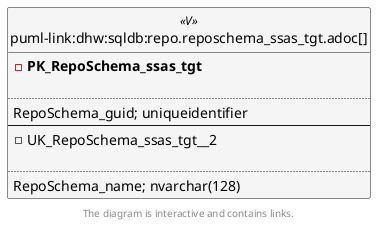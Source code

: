 @startuml
left to right direction
'top to bottom direction
hide circle
'avoide "." issues:
set namespaceSeparator none


skinparam class {
  BackgroundColor White
  BackgroundColor<<FN>> Yellow
  BackgroundColor<<FS>> Yellow
  BackgroundColor<<FT>> LightGray
  BackgroundColor<<IF>> Yellow
  BackgroundColor<<IS>> Yellow
  BackgroundColor<<P>> Aqua
  BackgroundColor<<PC>> Aqua
  BackgroundColor<<SN>> Yellow
  BackgroundColor<<SO>> SlateBlue
  BackgroundColor<<TF>> LightGray
  BackgroundColor<<TR>> Tomato
  BackgroundColor<<U>> White
  BackgroundColor<<V>> WhiteSmoke
  BackgroundColor<<X>> Aqua
  BackgroundColor<<external>> AliceBlue
}


entity "puml-link:dhw:sqldb:repo.reposchema_ssas_tgt.adoc[]" as repo.RepoSchema_ssas_tgt << V >> {
- **PK_RepoSchema_ssas_tgt**

..
RepoSchema_guid; uniqueidentifier
--
- UK_RepoSchema_ssas_tgt__2

..
RepoSchema_name; nvarchar(128)
}

footer The diagram is interactive and contains links.
@enduml

